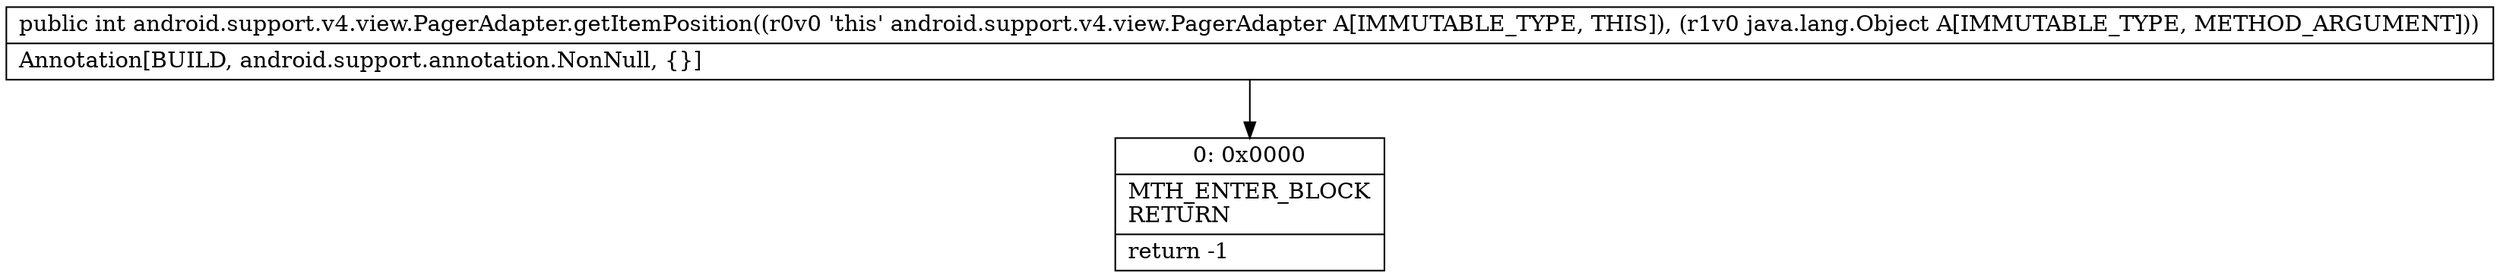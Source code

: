 digraph "CFG forandroid.support.v4.view.PagerAdapter.getItemPosition(Ljava\/lang\/Object;)I" {
Node_0 [shape=record,label="{0\:\ 0x0000|MTH_ENTER_BLOCK\lRETURN\l|return \-1\l}"];
MethodNode[shape=record,label="{public int android.support.v4.view.PagerAdapter.getItemPosition((r0v0 'this' android.support.v4.view.PagerAdapter A[IMMUTABLE_TYPE, THIS]), (r1v0 java.lang.Object A[IMMUTABLE_TYPE, METHOD_ARGUMENT]))  | Annotation[BUILD, android.support.annotation.NonNull, \{\}]\l}"];
MethodNode -> Node_0;
}

